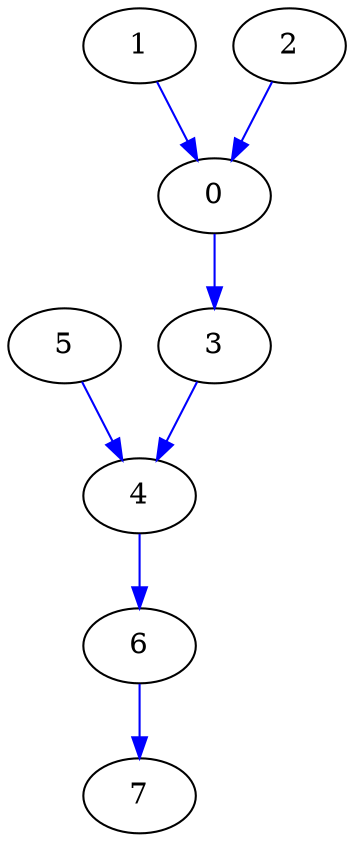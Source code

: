 digraph {
  0 [label="0", color=black];
  1 -> 0 [label="", color=blue];
  2 -> 0 [label="", color=blue];
  7 [label="7", color=black];
  6 -> 7 [label="", color=blue];
  2 [label="2", color=black];
  4 [label="4", color=black];
  3 -> 4 [label="", color=blue];
  5 -> 4 [label="", color=blue];
  6 [label="6", color=black];
  4 -> 6 [label="", color=blue];
  1 [label="1", color=black];
  3 [label="3", color=black];
  0 -> 3 [label="", color=blue];
  5 [label="5", color=black];
}
